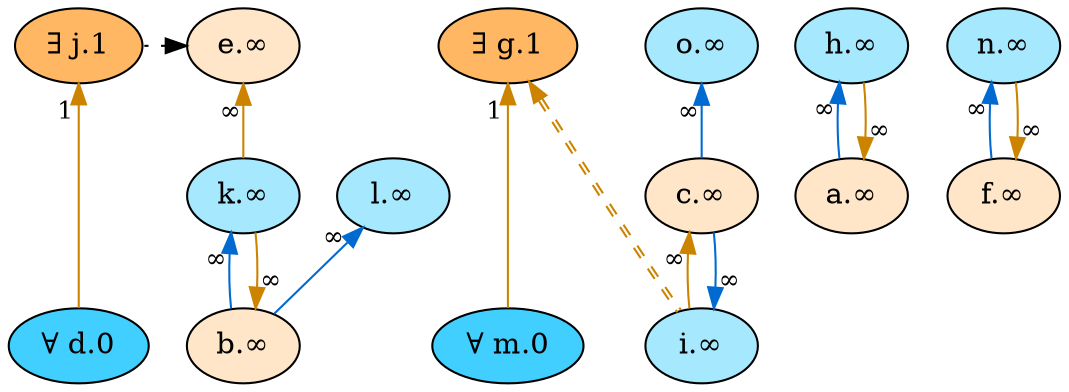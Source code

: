 digraph {
    // Node defaults can be set here if needed
    "d" [style="filled" fillcolor="#40cfff" label="∀ d.0" fontsize=14]
    "m" [style="filled" fillcolor="#40cfff" label="∀ m.0" fontsize=14]
    "g" [style="filled" fillcolor="#ffb763" label="∃ g.1" fontsize=14]
    "j" [style="filled" fillcolor="#ffb763" label="∃ j.1" fontsize=14]
    "h" [style="filled" fillcolor="#a6e9ff" label="h.∞" fontsize=14]
    "a" [style="filled" fillcolor="#ffe6c9" label="a.∞" fontsize=14]
    "k" [style="filled" fillcolor="#a6e9ff" label="k.∞" fontsize=14]
    "b" [style="filled" fillcolor="#ffe6c9" label="b.∞" fontsize=14]
    "l" [style="filled" fillcolor="#a6e9ff" label="l.∞" fontsize=14]
    "c" [style="filled" fillcolor="#ffe6c9" label="c.∞" fontsize=14]
    "i" [style="filled" fillcolor="#a6e9ff" label="i.∞" fontsize=14]
    "o" [style="filled" fillcolor="#a6e9ff" label="o.∞" fontsize=14]
    "e" [style="filled" fillcolor="#ffe6c9" label="e.∞" fontsize=14]
    "n" [style="filled" fillcolor="#a6e9ff" label="n.∞" fontsize=14]
    "f" [style="filled" fillcolor="#ffe6c9" label="f.∞" fontsize=14]
    edge[labeldistance=1.5 fontsize=12]
    "h" -> "a" [color="#006ad1" style="solid" dir="back" taillabel="∞" ]
    "a" -> "h" [color="#cc8400" style="solid" dir="back" taillabel="∞" ]
    "k" -> "b" [color="#006ad1" style="solid" dir="back" taillabel="∞" ]
    "b" -> "k" [color="#cc8400" style="solid" dir="back" taillabel="∞" ]
    "l" -> "b" [color="#006ad1" style="solid" dir="back" taillabel="∞" ]
    "c" -> "i" [color="#cc8400" style="solid" dir="back" taillabel="∞" ]
    "i" -> "c" [color="#006ad1" style="solid" dir="back" taillabel="∞" ]
    "o" -> "c" [color="#006ad1" style="solid" dir="back" taillabel="∞" ]
    "j" -> "d" [color="#cc8400" style="solid" dir="back" taillabel="1" ]
    "e" -> "j" [color="black" style="dotted" dir="back" taillabel="" constraint=false]
    "e" -> "k" [color="#cc8400" style="solid" dir="back" taillabel="∞" ]
    "n" -> "f" [color="#006ad1" style="solid" dir="back" taillabel="∞" ]
    "f" -> "n" [color="#cc8400" style="solid" dir="back" taillabel="∞" ]
    "g" -> "i" [color="#cc8400:#cc8400" style="dashed" dir="back" taillabel="" constraint=false]
    "g" -> "m" [color="#cc8400" style="solid" dir="back" taillabel="1" ]
    {rank = max d m}
    {rank = min g j}
}